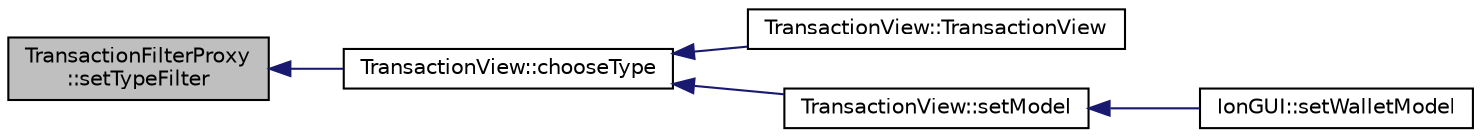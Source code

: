 digraph "TransactionFilterProxy::setTypeFilter"
{
  edge [fontname="Helvetica",fontsize="10",labelfontname="Helvetica",labelfontsize="10"];
  node [fontname="Helvetica",fontsize="10",shape=record];
  rankdir="LR";
  Node32 [label="TransactionFilterProxy\l::setTypeFilter",height=0.2,width=0.4,color="black", fillcolor="grey75", style="filled", fontcolor="black"];
  Node32 -> Node33 [dir="back",color="midnightblue",fontsize="10",style="solid",fontname="Helvetica"];
  Node33 [label="TransactionView::chooseType",height=0.2,width=0.4,color="black", fillcolor="white", style="filled",URL="$d2/d2c/class_transaction_view.html#a590f0edc4ab4d59f88d7fc494e852f80"];
  Node33 -> Node34 [dir="back",color="midnightblue",fontsize="10",style="solid",fontname="Helvetica"];
  Node34 [label="TransactionView::TransactionView",height=0.2,width=0.4,color="black", fillcolor="white", style="filled",URL="$d2/d2c/class_transaction_view.html#a0c5e8b90206b4e8b8bf68dd7e319798f"];
  Node33 -> Node35 [dir="back",color="midnightblue",fontsize="10",style="solid",fontname="Helvetica"];
  Node35 [label="TransactionView::setModel",height=0.2,width=0.4,color="black", fillcolor="white", style="filled",URL="$d2/d2c/class_transaction_view.html#a4920c2cd57d72eb50248948fa160c83c"];
  Node35 -> Node36 [dir="back",color="midnightblue",fontsize="10",style="solid",fontname="Helvetica"];
  Node36 [label="IonGUI::setWalletModel",height=0.2,width=0.4,color="black", fillcolor="white", style="filled",URL="$dc/d0b/class_ion_g_u_i.html#a37f87db65498b036d387c705a749c45d",tooltip="Set the wallet model. "];
}
